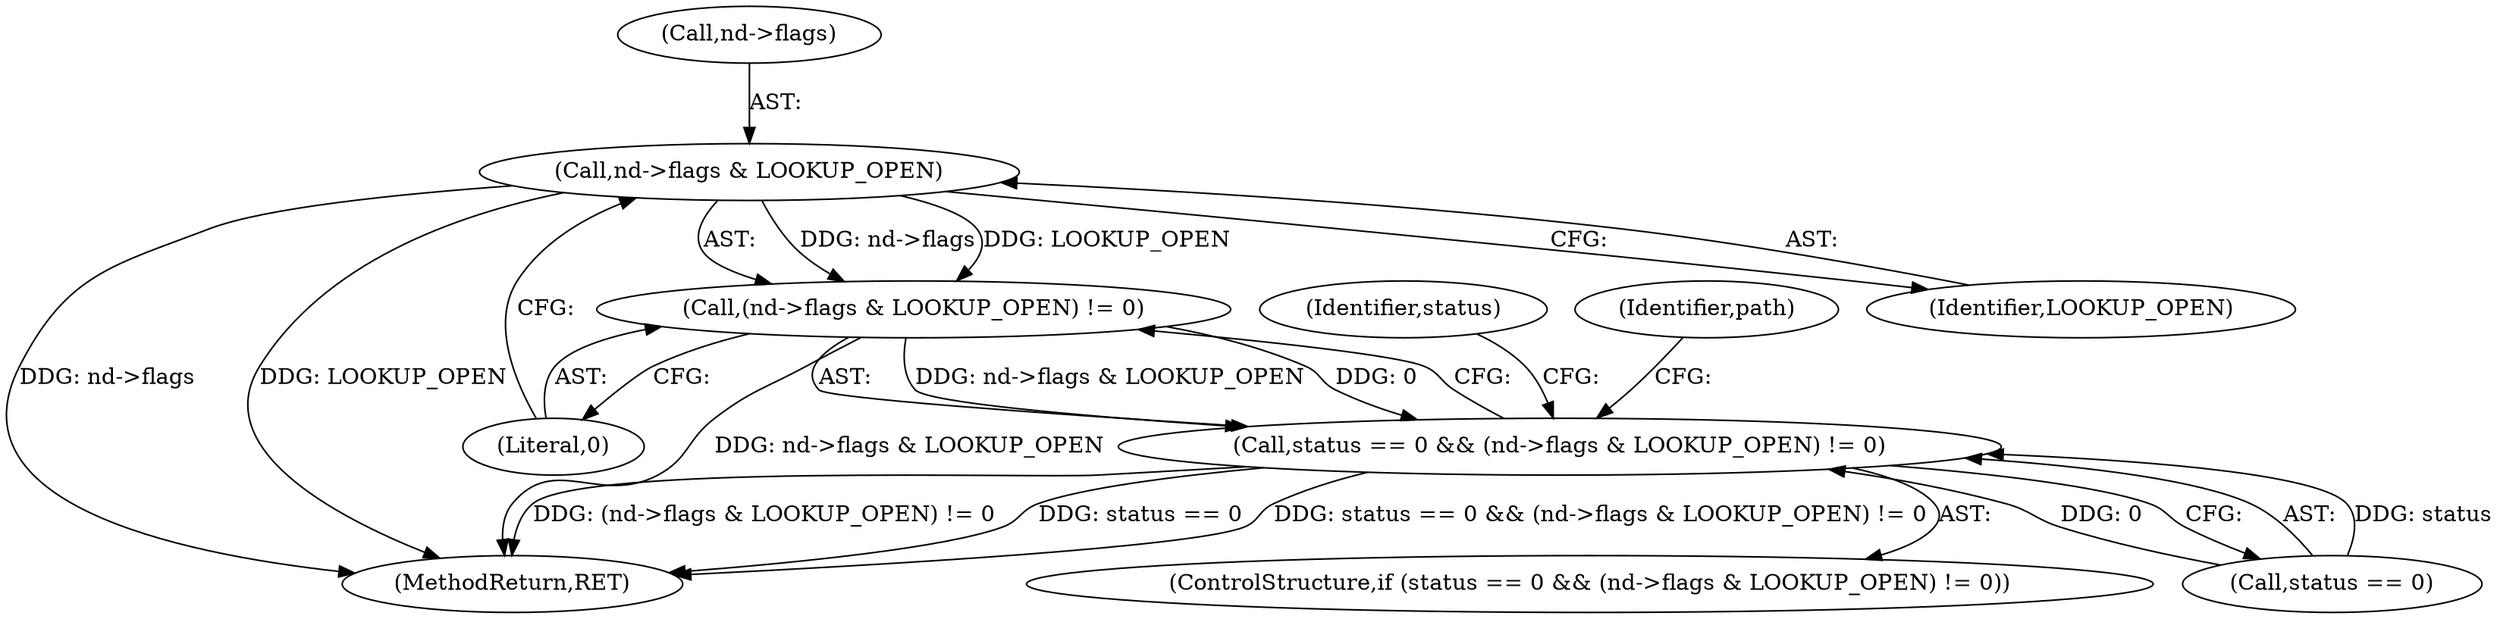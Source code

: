 digraph "0_linux_dc0b027dfadfcb8a5504f7d8052754bf8d501ab9_19@pointer" {
"1000194" [label="(Call,nd->flags & LOOKUP_OPEN)"];
"1000193" [label="(Call,(nd->flags & LOOKUP_OPEN) != 0)"];
"1000189" [label="(Call,status == 0 && (nd->flags & LOOKUP_OPEN) != 0)"];
"1000201" [label="(Identifier,status)"];
"1000188" [label="(ControlStructure,if (status == 0 && (nd->flags & LOOKUP_OPEN) != 0))"];
"1000198" [label="(Identifier,LOOKUP_OPEN)"];
"1000210" [label="(Identifier,path)"];
"1000189" [label="(Call,status == 0 && (nd->flags & LOOKUP_OPEN) != 0)"];
"1000190" [label="(Call,status == 0)"];
"1000194" [label="(Call,nd->flags & LOOKUP_OPEN)"];
"1000219" [label="(MethodReturn,RET)"];
"1000199" [label="(Literal,0)"];
"1000193" [label="(Call,(nd->flags & LOOKUP_OPEN) != 0)"];
"1000195" [label="(Call,nd->flags)"];
"1000194" -> "1000193"  [label="AST: "];
"1000194" -> "1000198"  [label="CFG: "];
"1000195" -> "1000194"  [label="AST: "];
"1000198" -> "1000194"  [label="AST: "];
"1000199" -> "1000194"  [label="CFG: "];
"1000194" -> "1000219"  [label="DDG: nd->flags"];
"1000194" -> "1000219"  [label="DDG: LOOKUP_OPEN"];
"1000194" -> "1000193"  [label="DDG: nd->flags"];
"1000194" -> "1000193"  [label="DDG: LOOKUP_OPEN"];
"1000193" -> "1000189"  [label="AST: "];
"1000193" -> "1000199"  [label="CFG: "];
"1000199" -> "1000193"  [label="AST: "];
"1000189" -> "1000193"  [label="CFG: "];
"1000193" -> "1000219"  [label="DDG: nd->flags & LOOKUP_OPEN"];
"1000193" -> "1000189"  [label="DDG: nd->flags & LOOKUP_OPEN"];
"1000193" -> "1000189"  [label="DDG: 0"];
"1000189" -> "1000188"  [label="AST: "];
"1000189" -> "1000190"  [label="CFG: "];
"1000190" -> "1000189"  [label="AST: "];
"1000201" -> "1000189"  [label="CFG: "];
"1000210" -> "1000189"  [label="CFG: "];
"1000189" -> "1000219"  [label="DDG: status == 0"];
"1000189" -> "1000219"  [label="DDG: status == 0 && (nd->flags & LOOKUP_OPEN) != 0"];
"1000189" -> "1000219"  [label="DDG: (nd->flags & LOOKUP_OPEN) != 0"];
"1000190" -> "1000189"  [label="DDG: status"];
"1000190" -> "1000189"  [label="DDG: 0"];
}
